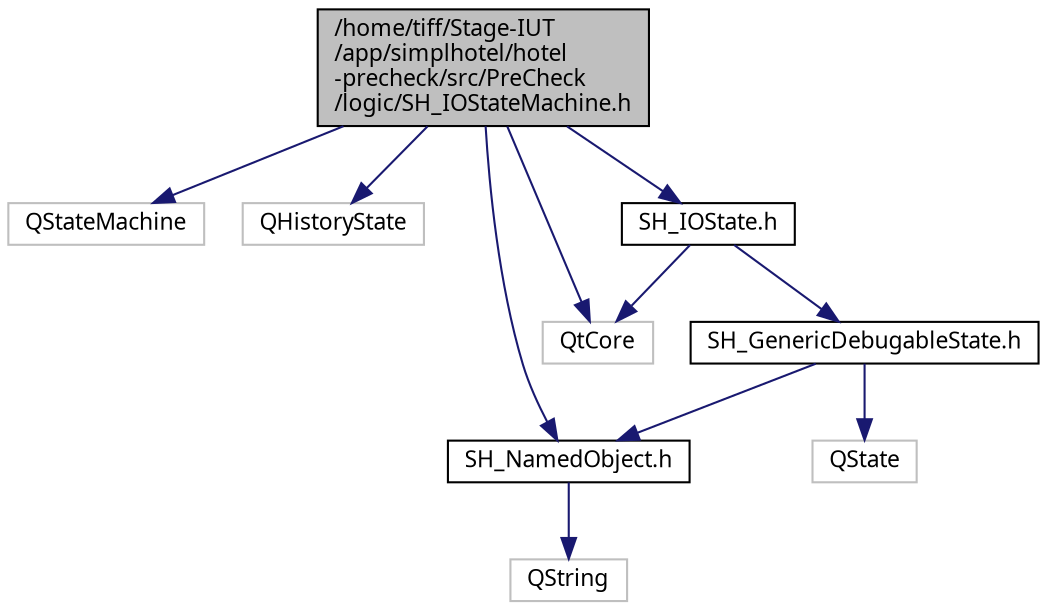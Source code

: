 digraph "/home/tiff/Stage-IUT/app/simplhotel/hotel-precheck/src/PreCheck/logic/SH_IOStateMachine.h"
{
 // INTERACTIVE_SVG=YES
  bgcolor="transparent";
  edge [fontname="Verdana",fontsize="11",labelfontname="Verdana",labelfontsize="11"];
  node [fontname="Verdana",fontsize="11",shape=record];
  Node1 [label="/home/tiff/Stage-IUT\l/app/simplhotel/hotel\l-precheck/src/PreCheck\l/logic/SH_IOStateMachine.h",height=0.2,width=0.4,color="black", fillcolor="grey75", style="filled" fontcolor="black"];
  Node1 -> Node2 [color="midnightblue",fontsize="11",style="solid"];
  Node2 [label="QStateMachine",height=0.2,width=0.4,color="grey75"];
  Node1 -> Node3 [color="midnightblue",fontsize="11",style="solid"];
  Node3 [label="QHistoryState",height=0.2,width=0.4,color="grey75"];
  Node1 -> Node4 [color="midnightblue",fontsize="11",style="solid"];
  Node4 [label="QtCore",height=0.2,width=0.4,color="grey75"];
  Node1 -> Node5 [color="midnightblue",fontsize="11",style="solid"];
  Node5 [label="SH_NamedObject.h",height=0.2,width=0.4,color="black",URL="$SH__NamedObject_8h.html"];
  Node5 -> Node6 [color="midnightblue",fontsize="11",style="solid"];
  Node6 [label="QString",height=0.2,width=0.4,color="grey75"];
  Node1 -> Node7 [color="midnightblue",fontsize="11",style="solid"];
  Node7 [label="SH_IOState.h",height=0.2,width=0.4,color="black",URL="$SH__IOState_8h.html"];
  Node7 -> Node8 [color="midnightblue",fontsize="11",style="solid"];
  Node8 [label="SH_GenericDebugableState.h",height=0.2,width=0.4,color="black",URL="$SH__GenericDebugableState_8h.html"];
  Node8 -> Node9 [color="midnightblue",fontsize="11",style="solid"];
  Node9 [label="QState",height=0.2,width=0.4,color="grey75"];
  Node8 -> Node5 [color="midnightblue",fontsize="11",style="solid"];
  Node7 -> Node4 [color="midnightblue",fontsize="11",style="solid"];
}
